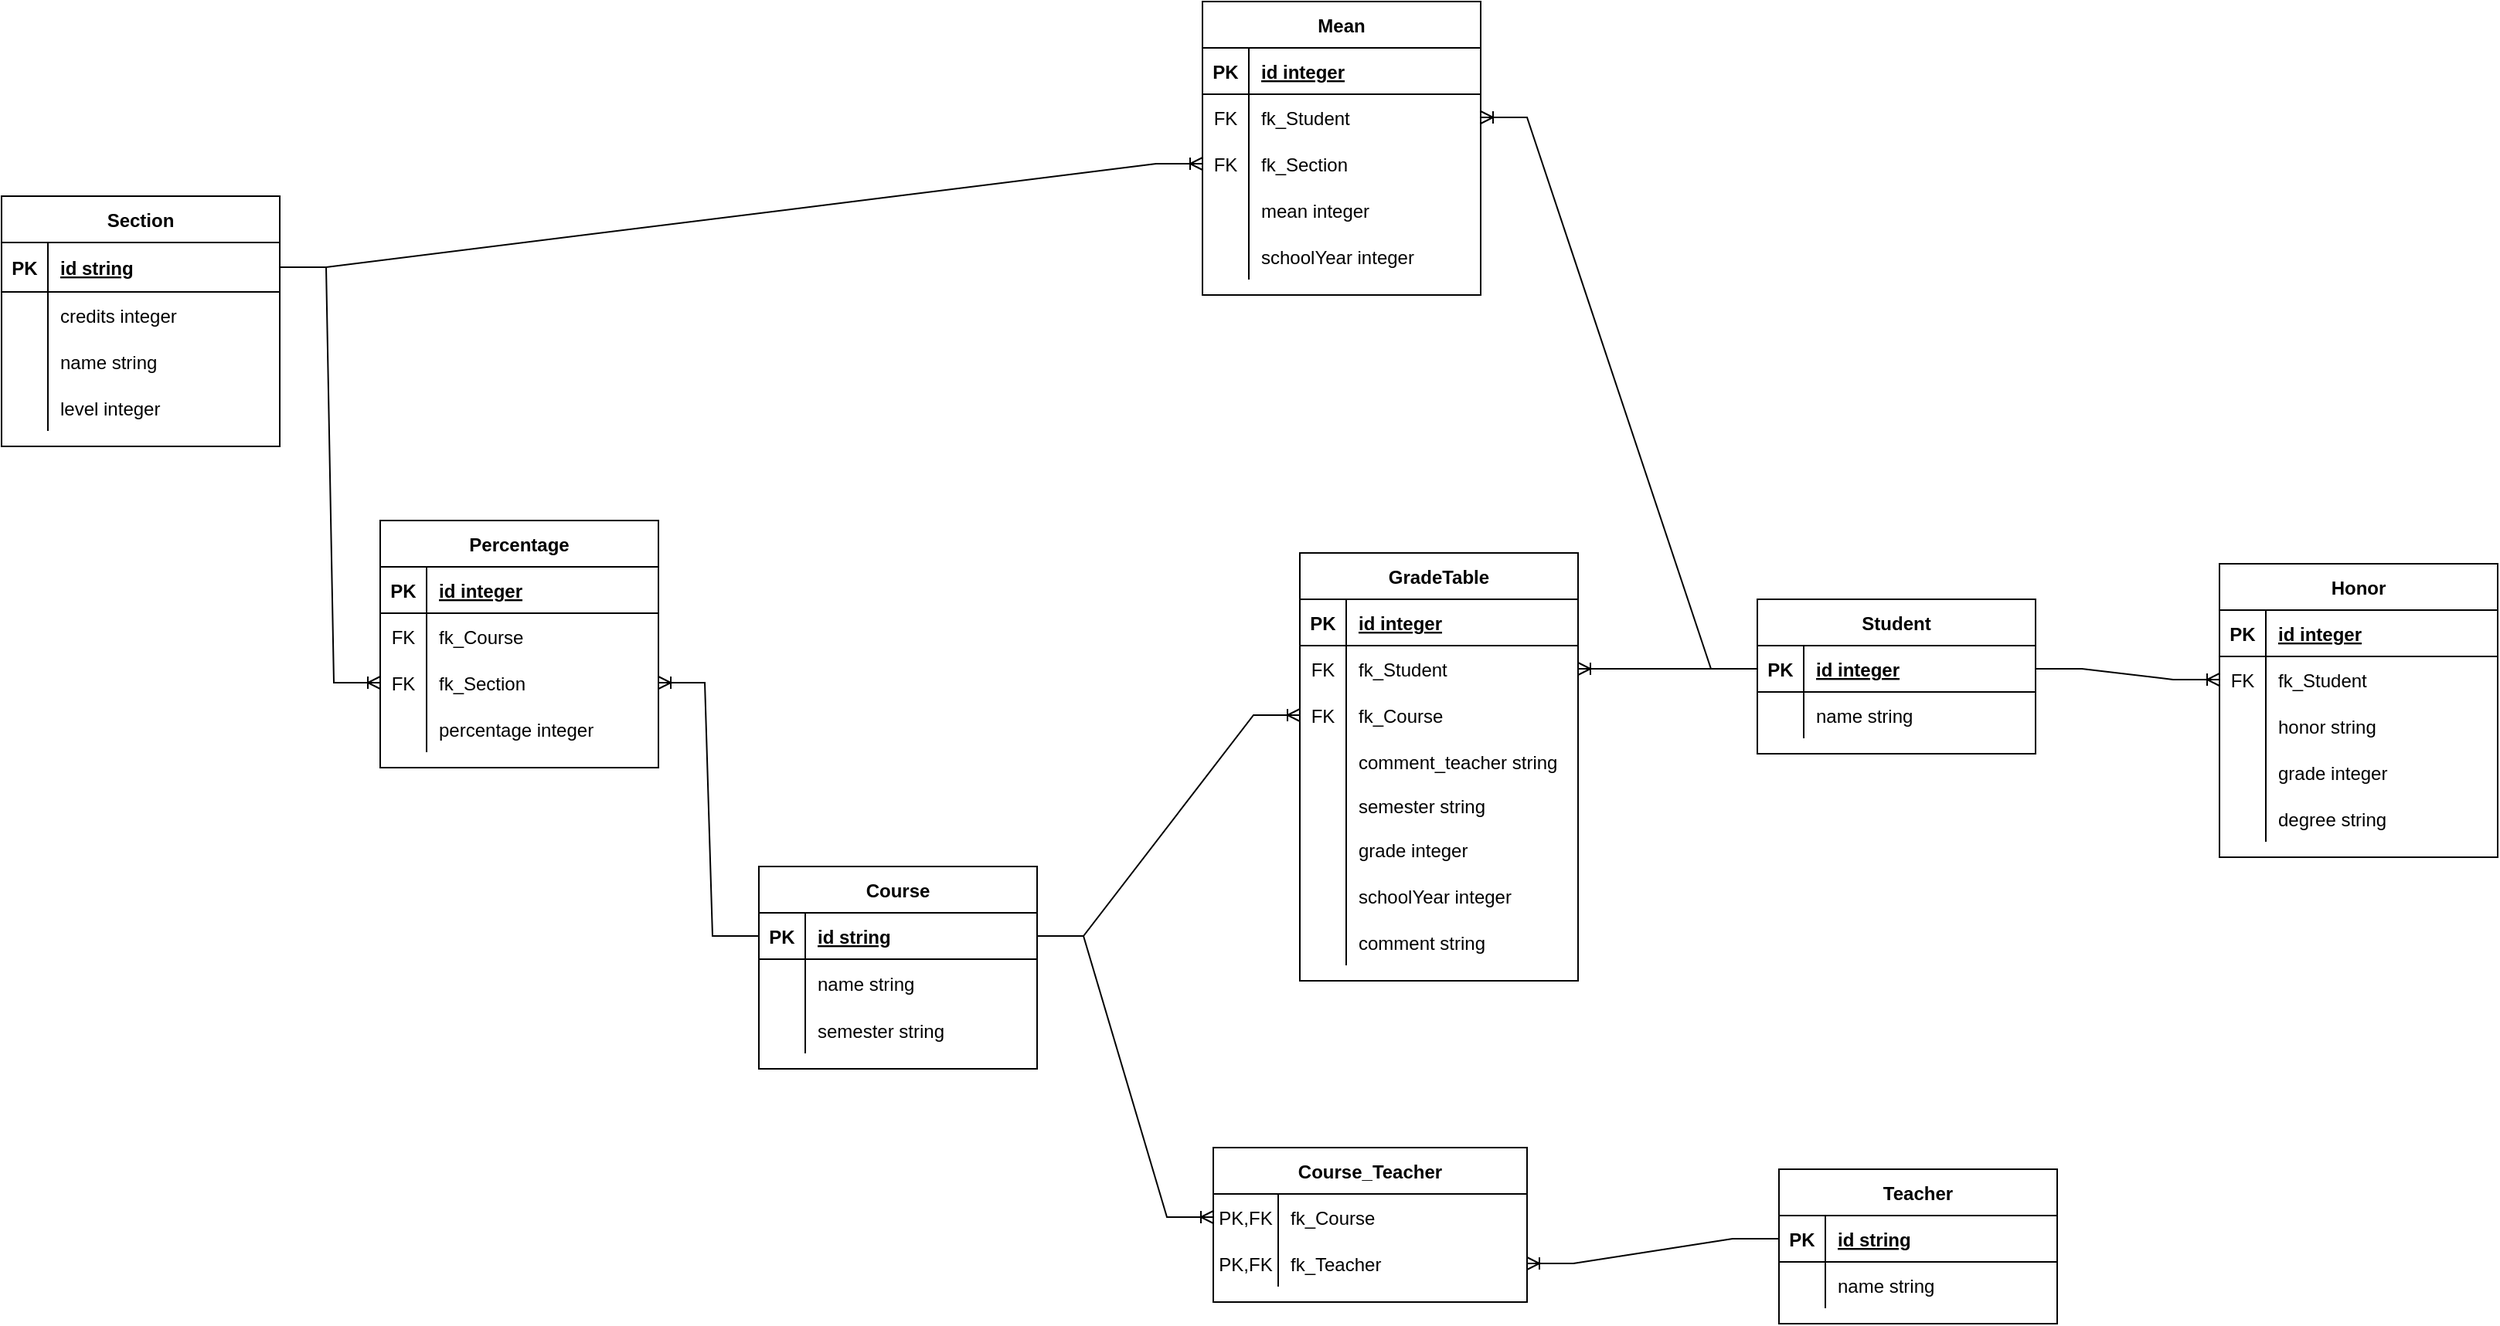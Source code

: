 <mxfile version="20.5.3" type="device"><diagram id="0-fFGJWsl7KzoBTFsc9r" name="Page-1"><mxGraphModel dx="1901" dy="1028" grid="1" gridSize="7" guides="1" tooltips="1" connect="1" arrows="1" fold="1" page="0" pageScale="1" pageWidth="583" pageHeight="827" background="none" math="0" shadow="0"><root><mxCell id="0"/><mxCell id="1" parent="0"/><mxCell id="WPIq2PkUOenxiczm5_Tx-1" value="Section" style="shape=table;startSize=30;container=1;collapsible=1;childLayout=tableLayout;fixedRows=1;rowLines=0;fontStyle=1;align=center;resizeLast=1;" parent="1" vertex="1"><mxGeometry x="42" y="476" width="180" height="162" as="geometry"><mxRectangle x="280" y="160" width="70" height="30" as="alternateBounds"/></mxGeometry></mxCell><mxCell id="WPIq2PkUOenxiczm5_Tx-2" value="" style="shape=tableRow;horizontal=0;startSize=0;swimlaneHead=0;swimlaneBody=0;fillColor=none;collapsible=0;dropTarget=0;points=[[0,0.5],[1,0.5]];portConstraint=eastwest;top=0;left=0;right=0;bottom=1;" parent="WPIq2PkUOenxiczm5_Tx-1" vertex="1"><mxGeometry y="30" width="180" height="32" as="geometry"/></mxCell><mxCell id="WPIq2PkUOenxiczm5_Tx-3" value="PK" style="shape=partialRectangle;connectable=0;fillColor=none;top=0;left=0;bottom=0;right=0;fontStyle=1;overflow=hidden;" parent="WPIq2PkUOenxiczm5_Tx-2" vertex="1"><mxGeometry width="30" height="32" as="geometry"><mxRectangle width="30" height="32" as="alternateBounds"/></mxGeometry></mxCell><mxCell id="WPIq2PkUOenxiczm5_Tx-4" value="id string" style="shape=partialRectangle;connectable=0;fillColor=none;top=0;left=0;bottom=0;right=0;align=left;spacingLeft=6;fontStyle=5;overflow=hidden;" parent="WPIq2PkUOenxiczm5_Tx-2" vertex="1"><mxGeometry x="30" width="150" height="32" as="geometry"><mxRectangle width="150" height="32" as="alternateBounds"/></mxGeometry></mxCell><mxCell id="2" value="" style="shape=partialRectangle;collapsible=0;dropTarget=0;pointerEvents=0;fillColor=none;top=0;left=0;bottom=0;right=0;points=[[0,0.5],[1,0.5]];portConstraint=eastwest;" parent="WPIq2PkUOenxiczm5_Tx-1" vertex="1"><mxGeometry y="62" width="180" height="30" as="geometry"/></mxCell><mxCell id="3" value="" style="shape=partialRectangle;connectable=0;fillColor=none;top=0;left=0;bottom=0;right=0;editable=1;overflow=hidden;" parent="2" vertex="1"><mxGeometry width="30" height="30" as="geometry"><mxRectangle width="30" height="30" as="alternateBounds"/></mxGeometry></mxCell><mxCell id="4" value="credits integer" style="shape=partialRectangle;connectable=0;fillColor=none;top=0;left=0;bottom=0;right=0;align=left;spacingLeft=6;overflow=hidden;" parent="2" vertex="1"><mxGeometry x="30" width="150" height="30" as="geometry"><mxRectangle width="150" height="30" as="alternateBounds"/></mxGeometry></mxCell><mxCell id="WPIq2PkUOenxiczm5_Tx-5" value="" style="shape=tableRow;horizontal=0;startSize=0;swimlaneHead=0;swimlaneBody=0;fillColor=none;collapsible=0;dropTarget=0;points=[[0,0.5],[1,0.5]];portConstraint=eastwest;top=0;left=0;right=0;bottom=0;" parent="WPIq2PkUOenxiczm5_Tx-1" vertex="1"><mxGeometry y="92" width="180" height="30" as="geometry"/></mxCell><mxCell id="WPIq2PkUOenxiczm5_Tx-6" value="" style="shape=partialRectangle;connectable=0;fillColor=none;top=0;left=0;bottom=0;right=0;editable=1;overflow=hidden;" parent="WPIq2PkUOenxiczm5_Tx-5" vertex="1"><mxGeometry width="30" height="30" as="geometry"><mxRectangle width="30" height="30" as="alternateBounds"/></mxGeometry></mxCell><mxCell id="WPIq2PkUOenxiczm5_Tx-7" value="name string" style="shape=partialRectangle;connectable=0;fillColor=none;top=0;left=0;bottom=0;right=0;align=left;spacingLeft=6;overflow=hidden;" parent="WPIq2PkUOenxiczm5_Tx-5" vertex="1"><mxGeometry x="30" width="150" height="30" as="geometry"><mxRectangle width="150" height="30" as="alternateBounds"/></mxGeometry></mxCell><mxCell id="J3OAQcd7FZKqacGp-UrI-17" value="" style="shape=tableRow;horizontal=0;startSize=0;swimlaneHead=0;swimlaneBody=0;fillColor=none;collapsible=0;dropTarget=0;points=[[0,0.5],[1,0.5]];portConstraint=eastwest;top=0;left=0;right=0;bottom=0;" vertex="1" parent="WPIq2PkUOenxiczm5_Tx-1"><mxGeometry y="122" width="180" height="30" as="geometry"/></mxCell><mxCell id="J3OAQcd7FZKqacGp-UrI-18" value="" style="shape=partialRectangle;connectable=0;fillColor=none;top=0;left=0;bottom=0;right=0;editable=1;overflow=hidden;" vertex="1" parent="J3OAQcd7FZKqacGp-UrI-17"><mxGeometry width="30" height="30" as="geometry"><mxRectangle width="30" height="30" as="alternateBounds"/></mxGeometry></mxCell><mxCell id="J3OAQcd7FZKqacGp-UrI-19" value="level integer" style="shape=partialRectangle;connectable=0;fillColor=none;top=0;left=0;bottom=0;right=0;align=left;spacingLeft=6;overflow=hidden;" vertex="1" parent="J3OAQcd7FZKqacGp-UrI-17"><mxGeometry x="30" width="150" height="30" as="geometry"><mxRectangle width="150" height="30" as="alternateBounds"/></mxGeometry></mxCell><mxCell id="WPIq2PkUOenxiczm5_Tx-15" value="Course" style="shape=table;startSize=30;container=1;collapsible=1;childLayout=tableLayout;fixedRows=1;rowLines=0;fontStyle=1;align=center;resizeLast=1;" parent="1" vertex="1"><mxGeometry x="532" y="910" width="180" height="131" as="geometry"><mxRectangle x="357" y="700" width="77" height="35" as="alternateBounds"/></mxGeometry></mxCell><mxCell id="WPIq2PkUOenxiczm5_Tx-16" value="" style="shape=tableRow;horizontal=0;startSize=0;swimlaneHead=0;swimlaneBody=0;fillColor=none;collapsible=0;dropTarget=0;points=[[0,0.5],[1,0.5]];portConstraint=eastwest;top=0;left=0;right=0;bottom=1;" parent="WPIq2PkUOenxiczm5_Tx-15" vertex="1"><mxGeometry y="30" width="180" height="30" as="geometry"/></mxCell><mxCell id="WPIq2PkUOenxiczm5_Tx-17" value="PK" style="shape=partialRectangle;connectable=0;fillColor=none;top=0;left=0;bottom=0;right=0;fontStyle=1;overflow=hidden;" parent="WPIq2PkUOenxiczm5_Tx-16" vertex="1"><mxGeometry width="30" height="30" as="geometry"><mxRectangle width="30" height="30" as="alternateBounds"/></mxGeometry></mxCell><mxCell id="WPIq2PkUOenxiczm5_Tx-18" value="id string" style="shape=partialRectangle;connectable=0;fillColor=none;top=0;left=0;bottom=0;right=0;align=left;spacingLeft=6;fontStyle=5;overflow=hidden;" parent="WPIq2PkUOenxiczm5_Tx-16" vertex="1"><mxGeometry x="30" width="150" height="30" as="geometry"><mxRectangle width="150" height="30" as="alternateBounds"/></mxGeometry></mxCell><mxCell id="WPIq2PkUOenxiczm5_Tx-25" value="" style="shape=tableRow;horizontal=0;startSize=0;swimlaneHead=0;swimlaneBody=0;fillColor=none;collapsible=0;dropTarget=0;points=[[0,0.5],[1,0.5]];portConstraint=eastwest;top=0;left=0;right=0;bottom=0;" parent="WPIq2PkUOenxiczm5_Tx-15" vertex="1"><mxGeometry y="60" width="180" height="31" as="geometry"/></mxCell><mxCell id="WPIq2PkUOenxiczm5_Tx-26" value="" style="shape=partialRectangle;connectable=0;fillColor=none;top=0;left=0;bottom=0;right=0;editable=1;overflow=hidden;" parent="WPIq2PkUOenxiczm5_Tx-25" vertex="1"><mxGeometry width="30" height="31" as="geometry"><mxRectangle width="30" height="31" as="alternateBounds"/></mxGeometry></mxCell><mxCell id="WPIq2PkUOenxiczm5_Tx-27" value="name string" style="shape=partialRectangle;connectable=0;fillColor=none;top=0;left=0;bottom=0;right=0;align=left;spacingLeft=6;overflow=hidden;" parent="WPIq2PkUOenxiczm5_Tx-25" vertex="1"><mxGeometry x="30" width="150" height="31" as="geometry"><mxRectangle width="150" height="31" as="alternateBounds"/></mxGeometry></mxCell><mxCell id="J3OAQcd7FZKqacGp-UrI-8" value="" style="shape=tableRow;horizontal=0;startSize=0;swimlaneHead=0;swimlaneBody=0;fillColor=none;collapsible=0;dropTarget=0;points=[[0,0.5],[1,0.5]];portConstraint=eastwest;top=0;left=0;right=0;bottom=0;" vertex="1" parent="WPIq2PkUOenxiczm5_Tx-15"><mxGeometry y="91" width="180" height="30" as="geometry"/></mxCell><mxCell id="J3OAQcd7FZKqacGp-UrI-9" value="" style="shape=partialRectangle;connectable=0;fillColor=none;top=0;left=0;bottom=0;right=0;editable=1;overflow=hidden;" vertex="1" parent="J3OAQcd7FZKqacGp-UrI-8"><mxGeometry width="30" height="30" as="geometry"><mxRectangle width="30" height="30" as="alternateBounds"/></mxGeometry></mxCell><mxCell id="J3OAQcd7FZKqacGp-UrI-10" value="semester string" style="shape=partialRectangle;connectable=0;fillColor=none;top=0;left=0;bottom=0;right=0;align=left;spacingLeft=6;overflow=hidden;" vertex="1" parent="J3OAQcd7FZKqacGp-UrI-8"><mxGeometry x="30" width="150" height="30" as="geometry"><mxRectangle width="150" height="30" as="alternateBounds"/></mxGeometry></mxCell><mxCell id="sXoetIr5SWXh-EgCLirB-54" value="GradeTable" style="shape=table;startSize=30;container=1;collapsible=1;childLayout=tableLayout;fixedRows=1;rowLines=0;fontStyle=1;align=center;resizeLast=1;" parent="1" vertex="1"><mxGeometry x="882" y="707" width="180" height="277" as="geometry"/></mxCell><mxCell id="sXoetIr5SWXh-EgCLirB-55" value="" style="shape=tableRow;horizontal=0;startSize=0;swimlaneHead=0;swimlaneBody=0;fillColor=none;collapsible=0;dropTarget=0;points=[[0,0.5],[1,0.5]];portConstraint=eastwest;top=0;left=0;right=0;bottom=1;" parent="sXoetIr5SWXh-EgCLirB-54" vertex="1"><mxGeometry y="30" width="180" height="30" as="geometry"/></mxCell><mxCell id="sXoetIr5SWXh-EgCLirB-56" value="PK" style="shape=partialRectangle;connectable=0;fillColor=none;top=0;left=0;bottom=0;right=0;fontStyle=1;overflow=hidden;" parent="sXoetIr5SWXh-EgCLirB-55" vertex="1"><mxGeometry width="30" height="30" as="geometry"><mxRectangle width="30" height="30" as="alternateBounds"/></mxGeometry></mxCell><mxCell id="sXoetIr5SWXh-EgCLirB-57" value="id integer" style="shape=partialRectangle;connectable=0;fillColor=none;top=0;left=0;bottom=0;right=0;align=left;spacingLeft=6;fontStyle=5;overflow=hidden;" parent="sXoetIr5SWXh-EgCLirB-55" vertex="1"><mxGeometry x="30" width="150" height="30" as="geometry"><mxRectangle width="150" height="30" as="alternateBounds"/></mxGeometry></mxCell><mxCell id="sXoetIr5SWXh-EgCLirB-58" value="" style="shape=tableRow;horizontal=0;startSize=0;swimlaneHead=0;swimlaneBody=0;fillColor=none;collapsible=0;dropTarget=0;points=[[0,0.5],[1,0.5]];portConstraint=eastwest;top=0;left=0;right=0;bottom=0;" parent="sXoetIr5SWXh-EgCLirB-54" vertex="1"><mxGeometry y="60" width="180" height="30" as="geometry"/></mxCell><mxCell id="sXoetIr5SWXh-EgCLirB-59" value="FK" style="shape=partialRectangle;connectable=0;fillColor=none;top=0;left=0;bottom=0;right=0;fontStyle=0;overflow=hidden;" parent="sXoetIr5SWXh-EgCLirB-58" vertex="1"><mxGeometry width="30" height="30" as="geometry"><mxRectangle width="30" height="30" as="alternateBounds"/></mxGeometry></mxCell><mxCell id="sXoetIr5SWXh-EgCLirB-60" value="fk_Student" style="shape=partialRectangle;connectable=0;fillColor=none;top=0;left=0;bottom=0;right=0;align=left;spacingLeft=6;fontStyle=0;overflow=hidden;" parent="sXoetIr5SWXh-EgCLirB-58" vertex="1"><mxGeometry x="30" width="150" height="30" as="geometry"><mxRectangle width="150" height="30" as="alternateBounds"/></mxGeometry></mxCell><mxCell id="sXoetIr5SWXh-EgCLirB-61" value="" style="shape=tableRow;horizontal=0;startSize=0;swimlaneHead=0;swimlaneBody=0;fillColor=none;collapsible=0;dropTarget=0;points=[[0,0.5],[1,0.5]];portConstraint=eastwest;top=0;left=0;right=0;bottom=0;" parent="sXoetIr5SWXh-EgCLirB-54" vertex="1"><mxGeometry y="90" width="180" height="30" as="geometry"/></mxCell><mxCell id="sXoetIr5SWXh-EgCLirB-62" value="FK" style="shape=partialRectangle;connectable=0;fillColor=none;top=0;left=0;bottom=0;right=0;fontStyle=0;overflow=hidden;" parent="sXoetIr5SWXh-EgCLirB-61" vertex="1"><mxGeometry width="30" height="30" as="geometry"><mxRectangle width="30" height="30" as="alternateBounds"/></mxGeometry></mxCell><mxCell id="sXoetIr5SWXh-EgCLirB-63" value="fk_Course" style="shape=partialRectangle;connectable=0;fillColor=none;top=0;left=0;bottom=0;right=0;align=left;spacingLeft=6;fontStyle=0;overflow=hidden;" parent="sXoetIr5SWXh-EgCLirB-61" vertex="1"><mxGeometry x="30" width="150" height="30" as="geometry"><mxRectangle width="150" height="30" as="alternateBounds"/></mxGeometry></mxCell><mxCell id="sXoetIr5SWXh-EgCLirB-80" value="" style="shape=tableRow;horizontal=0;startSize=0;swimlaneHead=0;swimlaneBody=0;fillColor=none;collapsible=0;dropTarget=0;points=[[0,0.5],[1,0.5]];portConstraint=eastwest;top=0;left=0;right=0;bottom=0;" parent="sXoetIr5SWXh-EgCLirB-54" vertex="1"><mxGeometry y="120" width="180" height="30" as="geometry"/></mxCell><mxCell id="sXoetIr5SWXh-EgCLirB-81" value="" style="shape=partialRectangle;connectable=0;fillColor=none;top=0;left=0;bottom=0;right=0;fontStyle=0;overflow=hidden;" parent="sXoetIr5SWXh-EgCLirB-80" vertex="1"><mxGeometry width="30" height="30" as="geometry"><mxRectangle width="30" height="30" as="alternateBounds"/></mxGeometry></mxCell><mxCell id="sXoetIr5SWXh-EgCLirB-82" value="comment_teacher string" style="shape=partialRectangle;connectable=0;fillColor=none;top=0;left=0;bottom=0;right=0;align=left;spacingLeft=6;fontStyle=0;overflow=hidden;" parent="sXoetIr5SWXh-EgCLirB-80" vertex="1"><mxGeometry x="30" width="150" height="30" as="geometry"><mxRectangle width="150" height="30" as="alternateBounds"/></mxGeometry></mxCell><mxCell id="sXoetIr5SWXh-EgCLirB-64" value="" style="shape=tableRow;horizontal=0;startSize=0;swimlaneHead=0;swimlaneBody=0;fillColor=none;collapsible=0;dropTarget=0;points=[[0,0.5],[1,0.5]];portConstraint=eastwest;top=0;left=0;right=0;bottom=0;" parent="sXoetIr5SWXh-EgCLirB-54" vertex="1"><mxGeometry y="150" width="180" height="27" as="geometry"/></mxCell><mxCell id="sXoetIr5SWXh-EgCLirB-65" value="" style="shape=partialRectangle;connectable=0;fillColor=none;top=0;left=0;bottom=0;right=0;editable=1;overflow=hidden;" parent="sXoetIr5SWXh-EgCLirB-64" vertex="1"><mxGeometry width="30" height="27" as="geometry"><mxRectangle width="30" height="27" as="alternateBounds"/></mxGeometry></mxCell><mxCell id="sXoetIr5SWXh-EgCLirB-66" value="semester string" style="shape=partialRectangle;connectable=0;fillColor=none;top=0;left=0;bottom=0;right=0;align=left;spacingLeft=6;overflow=hidden;" parent="sXoetIr5SWXh-EgCLirB-64" vertex="1"><mxGeometry x="30" width="150" height="27" as="geometry"><mxRectangle width="150" height="27" as="alternateBounds"/></mxGeometry></mxCell><mxCell id="sXoetIr5SWXh-EgCLirB-67" value="" style="shape=tableRow;horizontal=0;startSize=0;swimlaneHead=0;swimlaneBody=0;fillColor=none;collapsible=0;dropTarget=0;points=[[0,0.5],[1,0.5]];portConstraint=eastwest;top=0;left=0;right=0;bottom=0;" parent="sXoetIr5SWXh-EgCLirB-54" vertex="1"><mxGeometry y="177" width="180" height="30" as="geometry"/></mxCell><mxCell id="sXoetIr5SWXh-EgCLirB-68" value="" style="shape=partialRectangle;connectable=0;fillColor=none;top=0;left=0;bottom=0;right=0;editable=1;overflow=hidden;" parent="sXoetIr5SWXh-EgCLirB-67" vertex="1"><mxGeometry width="30" height="30" as="geometry"><mxRectangle width="30" height="30" as="alternateBounds"/></mxGeometry></mxCell><mxCell id="sXoetIr5SWXh-EgCLirB-69" value="grade integer" style="shape=partialRectangle;connectable=0;fillColor=none;top=0;left=0;bottom=0;right=0;align=left;spacingLeft=6;overflow=hidden;" parent="sXoetIr5SWXh-EgCLirB-67" vertex="1"><mxGeometry x="30" width="150" height="30" as="geometry"><mxRectangle width="150" height="30" as="alternateBounds"/></mxGeometry></mxCell><mxCell id="sXoetIr5SWXh-EgCLirB-70" value="" style="shape=tableRow;horizontal=0;startSize=0;swimlaneHead=0;swimlaneBody=0;fillColor=none;collapsible=0;dropTarget=0;points=[[0,0.5],[1,0.5]];portConstraint=eastwest;top=0;left=0;right=0;bottom=0;" parent="sXoetIr5SWXh-EgCLirB-54" vertex="1"><mxGeometry y="207" width="180" height="30" as="geometry"/></mxCell><mxCell id="sXoetIr5SWXh-EgCLirB-71" value="" style="shape=partialRectangle;connectable=0;fillColor=none;top=0;left=0;bottom=0;right=0;editable=1;overflow=hidden;" parent="sXoetIr5SWXh-EgCLirB-70" vertex="1"><mxGeometry width="30" height="30" as="geometry"><mxRectangle width="30" height="30" as="alternateBounds"/></mxGeometry></mxCell><mxCell id="sXoetIr5SWXh-EgCLirB-72" value="schoolYear integer" style="shape=partialRectangle;connectable=0;fillColor=none;top=0;left=0;bottom=0;right=0;align=left;spacingLeft=6;overflow=hidden;" parent="sXoetIr5SWXh-EgCLirB-70" vertex="1"><mxGeometry x="30" width="150" height="30" as="geometry"><mxRectangle width="150" height="30" as="alternateBounds"/></mxGeometry></mxCell><mxCell id="sXoetIr5SWXh-EgCLirB-73" value="" style="shape=tableRow;horizontal=0;startSize=0;swimlaneHead=0;swimlaneBody=0;fillColor=none;collapsible=0;dropTarget=0;points=[[0,0.5],[1,0.5]];portConstraint=eastwest;top=0;left=0;right=0;bottom=0;" parent="sXoetIr5SWXh-EgCLirB-54" vertex="1"><mxGeometry y="237" width="180" height="30" as="geometry"/></mxCell><mxCell id="sXoetIr5SWXh-EgCLirB-74" value="" style="shape=partialRectangle;connectable=0;fillColor=none;top=0;left=0;bottom=0;right=0;editable=1;overflow=hidden;" parent="sXoetIr5SWXh-EgCLirB-73" vertex="1"><mxGeometry width="30" height="30" as="geometry"><mxRectangle width="30" height="30" as="alternateBounds"/></mxGeometry></mxCell><mxCell id="sXoetIr5SWXh-EgCLirB-75" value="comment string" style="shape=partialRectangle;connectable=0;fillColor=none;top=0;left=0;bottom=0;right=0;align=left;spacingLeft=6;overflow=hidden;" parent="sXoetIr5SWXh-EgCLirB-73" vertex="1"><mxGeometry x="30" width="150" height="30" as="geometry"><mxRectangle width="150" height="30" as="alternateBounds"/></mxGeometry></mxCell><mxCell id="sXoetIr5SWXh-EgCLirB-86" value="Course_Teacher" style="shape=table;startSize=30;container=1;collapsible=1;childLayout=tableLayout;fixedRows=1;rowLines=0;fontStyle=1;align=center;resizeLast=1;" parent="1" vertex="1"><mxGeometry x="826" y="1092" width="203" height="100" as="geometry"><mxRectangle x="849" y="973" width="161" height="35" as="alternateBounds"/></mxGeometry></mxCell><mxCell id="sXoetIr5SWXh-EgCLirB-90" value="" style="shape=tableRow;horizontal=0;startSize=0;swimlaneHead=0;swimlaneBody=0;fillColor=none;collapsible=0;dropTarget=0;points=[[0,0.5],[1,0.5]];portConstraint=eastwest;top=0;left=0;right=0;bottom=0;" parent="sXoetIr5SWXh-EgCLirB-86" vertex="1"><mxGeometry y="30" width="203" height="30" as="geometry"/></mxCell><mxCell id="sXoetIr5SWXh-EgCLirB-91" value="PK,FK" style="shape=partialRectangle;connectable=0;fillColor=none;top=0;left=0;bottom=0;right=0;fontStyle=0;overflow=hidden;" parent="sXoetIr5SWXh-EgCLirB-90" vertex="1"><mxGeometry width="42" height="30" as="geometry"><mxRectangle width="42" height="30" as="alternateBounds"/></mxGeometry></mxCell><mxCell id="sXoetIr5SWXh-EgCLirB-92" value="fk_Course" style="shape=partialRectangle;connectable=0;fillColor=none;top=0;left=0;bottom=0;right=0;align=left;spacingLeft=6;fontStyle=0;overflow=hidden;" parent="sXoetIr5SWXh-EgCLirB-90" vertex="1"><mxGeometry x="42" width="161" height="30" as="geometry"><mxRectangle width="161" height="30" as="alternateBounds"/></mxGeometry></mxCell><mxCell id="sXoetIr5SWXh-EgCLirB-96" value="" style="shape=tableRow;horizontal=0;startSize=0;swimlaneHead=0;swimlaneBody=0;fillColor=none;collapsible=0;dropTarget=0;points=[[0,0.5],[1,0.5]];portConstraint=eastwest;top=0;left=0;right=0;bottom=0;" parent="sXoetIr5SWXh-EgCLirB-86" vertex="1"><mxGeometry y="60" width="203" height="30" as="geometry"/></mxCell><mxCell id="sXoetIr5SWXh-EgCLirB-97" value="PK,FK" style="shape=partialRectangle;connectable=0;fillColor=none;top=0;left=0;bottom=0;right=0;fontStyle=0;overflow=hidden;" parent="sXoetIr5SWXh-EgCLirB-96" vertex="1"><mxGeometry width="42" height="30" as="geometry"><mxRectangle width="42" height="30" as="alternateBounds"/></mxGeometry></mxCell><mxCell id="sXoetIr5SWXh-EgCLirB-98" value="fk_Teacher" style="shape=partialRectangle;connectable=0;fillColor=none;top=0;left=0;bottom=0;right=0;align=left;spacingLeft=6;fontStyle=0;overflow=hidden;" parent="sXoetIr5SWXh-EgCLirB-96" vertex="1"><mxGeometry x="42" width="161" height="30" as="geometry"><mxRectangle width="161" height="30" as="alternateBounds"/></mxGeometry></mxCell><mxCell id="sXoetIr5SWXh-EgCLirB-111" value="Student" style="shape=table;startSize=30;container=1;collapsible=1;childLayout=tableLayout;fixedRows=1;rowLines=0;fontStyle=1;align=center;resizeLast=1;" parent="1" vertex="1"><mxGeometry x="1178" y="737" width="180" height="100" as="geometry"/></mxCell><mxCell id="sXoetIr5SWXh-EgCLirB-112" value="" style="shape=tableRow;horizontal=0;startSize=0;swimlaneHead=0;swimlaneBody=0;fillColor=none;collapsible=0;dropTarget=0;points=[[0,0.5],[1,0.5]];portConstraint=eastwest;top=0;left=0;right=0;bottom=1;" parent="sXoetIr5SWXh-EgCLirB-111" vertex="1"><mxGeometry y="30" width="180" height="30" as="geometry"/></mxCell><mxCell id="sXoetIr5SWXh-EgCLirB-113" value="PK" style="shape=partialRectangle;connectable=0;fillColor=none;top=0;left=0;bottom=0;right=0;fontStyle=1;overflow=hidden;" parent="sXoetIr5SWXh-EgCLirB-112" vertex="1"><mxGeometry width="30" height="30" as="geometry"><mxRectangle width="30" height="30" as="alternateBounds"/></mxGeometry></mxCell><mxCell id="sXoetIr5SWXh-EgCLirB-114" value="id integer" style="shape=partialRectangle;connectable=0;fillColor=none;top=0;left=0;bottom=0;right=0;align=left;spacingLeft=6;fontStyle=5;overflow=hidden;" parent="sXoetIr5SWXh-EgCLirB-112" vertex="1"><mxGeometry x="30" width="150" height="30" as="geometry"><mxRectangle width="150" height="30" as="alternateBounds"/></mxGeometry></mxCell><mxCell id="sXoetIr5SWXh-EgCLirB-118" value="" style="shape=tableRow;horizontal=0;startSize=0;swimlaneHead=0;swimlaneBody=0;fillColor=none;collapsible=0;dropTarget=0;points=[[0,0.5],[1,0.5]];portConstraint=eastwest;top=0;left=0;right=0;bottom=0;" parent="sXoetIr5SWXh-EgCLirB-111" vertex="1"><mxGeometry y="60" width="180" height="30" as="geometry"/></mxCell><mxCell id="sXoetIr5SWXh-EgCLirB-119" value="" style="shape=partialRectangle;connectable=0;fillColor=none;top=0;left=0;bottom=0;right=0;editable=1;overflow=hidden;" parent="sXoetIr5SWXh-EgCLirB-118" vertex="1"><mxGeometry width="30" height="30" as="geometry"><mxRectangle width="30" height="30" as="alternateBounds"/></mxGeometry></mxCell><mxCell id="sXoetIr5SWXh-EgCLirB-120" value="name string" style="shape=partialRectangle;connectable=0;fillColor=none;top=0;left=0;bottom=0;right=0;align=left;spacingLeft=6;overflow=hidden;" parent="sXoetIr5SWXh-EgCLirB-118" vertex="1"><mxGeometry x="30" width="150" height="30" as="geometry"><mxRectangle width="150" height="30" as="alternateBounds"/></mxGeometry></mxCell><mxCell id="sXoetIr5SWXh-EgCLirB-121" value="Teacher" style="shape=table;startSize=30;container=1;collapsible=1;childLayout=tableLayout;fixedRows=1;rowLines=0;fontStyle=1;align=center;resizeLast=1;" parent="1" vertex="1"><mxGeometry x="1192" y="1106" width="180" height="100" as="geometry"/></mxCell><mxCell id="sXoetIr5SWXh-EgCLirB-122" value="" style="shape=tableRow;horizontal=0;startSize=0;swimlaneHead=0;swimlaneBody=0;fillColor=none;collapsible=0;dropTarget=0;points=[[0,0.5],[1,0.5]];portConstraint=eastwest;top=0;left=0;right=0;bottom=1;" parent="sXoetIr5SWXh-EgCLirB-121" vertex="1"><mxGeometry y="30" width="180" height="30" as="geometry"/></mxCell><mxCell id="sXoetIr5SWXh-EgCLirB-123" value="PK" style="shape=partialRectangle;connectable=0;fillColor=none;top=0;left=0;bottom=0;right=0;fontStyle=1;overflow=hidden;" parent="sXoetIr5SWXh-EgCLirB-122" vertex="1"><mxGeometry width="30" height="30" as="geometry"><mxRectangle width="30" height="30" as="alternateBounds"/></mxGeometry></mxCell><mxCell id="sXoetIr5SWXh-EgCLirB-124" value="id string" style="shape=partialRectangle;connectable=0;fillColor=none;top=0;left=0;bottom=0;right=0;align=left;spacingLeft=6;fontStyle=5;overflow=hidden;" parent="sXoetIr5SWXh-EgCLirB-122" vertex="1"><mxGeometry x="30" width="150" height="30" as="geometry"><mxRectangle width="150" height="30" as="alternateBounds"/></mxGeometry></mxCell><mxCell id="sXoetIr5SWXh-EgCLirB-125" value="" style="shape=tableRow;horizontal=0;startSize=0;swimlaneHead=0;swimlaneBody=0;fillColor=none;collapsible=0;dropTarget=0;points=[[0,0.5],[1,0.5]];portConstraint=eastwest;top=0;left=0;right=0;bottom=0;" parent="sXoetIr5SWXh-EgCLirB-121" vertex="1"><mxGeometry y="60" width="180" height="30" as="geometry"/></mxCell><mxCell id="sXoetIr5SWXh-EgCLirB-126" value="" style="shape=partialRectangle;connectable=0;fillColor=none;top=0;left=0;bottom=0;right=0;editable=1;overflow=hidden;" parent="sXoetIr5SWXh-EgCLirB-125" vertex="1"><mxGeometry width="30" height="30" as="geometry"><mxRectangle width="30" height="30" as="alternateBounds"/></mxGeometry></mxCell><mxCell id="sXoetIr5SWXh-EgCLirB-127" value="name string" style="shape=partialRectangle;connectable=0;fillColor=none;top=0;left=0;bottom=0;right=0;align=left;spacingLeft=6;overflow=hidden;" parent="sXoetIr5SWXh-EgCLirB-125" vertex="1"><mxGeometry x="30" width="150" height="30" as="geometry"><mxRectangle width="150" height="30" as="alternateBounds"/></mxGeometry></mxCell><mxCell id="sXoetIr5SWXh-EgCLirB-128" value="" style="edgeStyle=entityRelationEdgeStyle;fontSize=12;html=1;endArrow=ERoneToMany;rounded=0;" parent="1" source="sXoetIr5SWXh-EgCLirB-112" target="sXoetIr5SWXh-EgCLirB-58" edge="1"><mxGeometry width="100" height="100" relative="1" as="geometry"><mxPoint x="1162" y="938" as="sourcePoint"/><mxPoint x="900" y="938" as="targetPoint"/></mxGeometry></mxCell><mxCell id="sXoetIr5SWXh-EgCLirB-129" value="" style="edgeStyle=entityRelationEdgeStyle;fontSize=12;html=1;endArrow=ERoneToMany;rounded=0;" parent="1" source="WPIq2PkUOenxiczm5_Tx-16" target="sXoetIr5SWXh-EgCLirB-61" edge="1"><mxGeometry width="100" height="100" relative="1" as="geometry"><mxPoint x="695" y="1008" as="sourcePoint"/><mxPoint x="735" y="700" as="targetPoint"/></mxGeometry></mxCell><mxCell id="sXoetIr5SWXh-EgCLirB-130" value="" style="edgeStyle=entityRelationEdgeStyle;fontSize=12;html=1;endArrow=ERoneToMany;rounded=0;" parent="1" source="sXoetIr5SWXh-EgCLirB-122" target="sXoetIr5SWXh-EgCLirB-96" edge="1"><mxGeometry width="100" height="100" relative="1" as="geometry"><mxPoint x="1015" y="1070" as="sourcePoint"/><mxPoint x="1078" y="1099" as="targetPoint"/></mxGeometry></mxCell><mxCell id="sXoetIr5SWXh-EgCLirB-131" value="" style="edgeStyle=entityRelationEdgeStyle;fontSize=12;html=1;endArrow=ERoneToMany;rounded=0;" parent="1" source="WPIq2PkUOenxiczm5_Tx-16" target="sXoetIr5SWXh-EgCLirB-90" edge="1"><mxGeometry width="100" height="100" relative="1" as="geometry"><mxPoint x="637" y="1204" as="sourcePoint"/><mxPoint x="735" y="920" as="targetPoint"/></mxGeometry></mxCell><mxCell id="sXoetIr5SWXh-EgCLirB-133" value="Honor" style="shape=table;startSize=30;container=1;collapsible=1;childLayout=tableLayout;fixedRows=1;rowLines=0;fontStyle=1;align=center;resizeLast=1;" parent="1" vertex="1"><mxGeometry x="1477" y="714" width="180" height="190" as="geometry"><mxRectangle x="1605" y="588" width="98" height="35" as="alternateBounds"/></mxGeometry></mxCell><mxCell id="sXoetIr5SWXh-EgCLirB-134" value="" style="shape=tableRow;horizontal=0;startSize=0;swimlaneHead=0;swimlaneBody=0;fillColor=none;collapsible=0;dropTarget=0;points=[[0,0.5],[1,0.5]];portConstraint=eastwest;top=0;left=0;right=0;bottom=1;" parent="sXoetIr5SWXh-EgCLirB-133" vertex="1"><mxGeometry y="30" width="180" height="30" as="geometry"/></mxCell><mxCell id="sXoetIr5SWXh-EgCLirB-135" value="PK" style="shape=partialRectangle;connectable=0;fillColor=none;top=0;left=0;bottom=0;right=0;fontStyle=1;overflow=hidden;" parent="sXoetIr5SWXh-EgCLirB-134" vertex="1"><mxGeometry width="30" height="30" as="geometry"><mxRectangle width="30" height="30" as="alternateBounds"/></mxGeometry></mxCell><mxCell id="sXoetIr5SWXh-EgCLirB-136" value="id integer" style="shape=partialRectangle;connectable=0;fillColor=none;top=0;left=0;bottom=0;right=0;align=left;spacingLeft=6;fontStyle=5;overflow=hidden;" parent="sXoetIr5SWXh-EgCLirB-134" vertex="1"><mxGeometry x="30" width="150" height="30" as="geometry"><mxRectangle width="150" height="30" as="alternateBounds"/></mxGeometry></mxCell><mxCell id="sXoetIr5SWXh-EgCLirB-137" value="" style="shape=tableRow;horizontal=0;startSize=0;swimlaneHead=0;swimlaneBody=0;fillColor=none;collapsible=0;dropTarget=0;points=[[0,0.5],[1,0.5]];portConstraint=eastwest;top=0;left=0;right=0;bottom=0;" parent="sXoetIr5SWXh-EgCLirB-133" vertex="1"><mxGeometry y="60" width="180" height="30" as="geometry"/></mxCell><mxCell id="sXoetIr5SWXh-EgCLirB-138" value="FK" style="shape=partialRectangle;connectable=0;fillColor=none;top=0;left=0;bottom=0;right=0;fontStyle=0;overflow=hidden;" parent="sXoetIr5SWXh-EgCLirB-137" vertex="1"><mxGeometry width="30" height="30" as="geometry"><mxRectangle width="30" height="30" as="alternateBounds"/></mxGeometry></mxCell><mxCell id="sXoetIr5SWXh-EgCLirB-139" value="fk_Student" style="shape=partialRectangle;connectable=0;fillColor=none;top=0;left=0;bottom=0;right=0;align=left;spacingLeft=6;fontStyle=0;overflow=hidden;" parent="sXoetIr5SWXh-EgCLirB-137" vertex="1"><mxGeometry x="30" width="150" height="30" as="geometry"><mxRectangle width="150" height="30" as="alternateBounds"/></mxGeometry></mxCell><mxCell id="sXoetIr5SWXh-EgCLirB-155" value="" style="shape=tableRow;horizontal=0;startSize=0;swimlaneHead=0;swimlaneBody=0;fillColor=none;collapsible=0;dropTarget=0;points=[[0,0.5],[1,0.5]];portConstraint=eastwest;top=0;left=0;right=0;bottom=0;" parent="sXoetIr5SWXh-EgCLirB-133" vertex="1"><mxGeometry y="90" width="180" height="30" as="geometry"/></mxCell><mxCell id="sXoetIr5SWXh-EgCLirB-156" value="" style="shape=partialRectangle;connectable=0;fillColor=none;top=0;left=0;bottom=0;right=0;editable=1;overflow=hidden;" parent="sXoetIr5SWXh-EgCLirB-155" vertex="1"><mxGeometry width="30" height="30" as="geometry"><mxRectangle width="30" height="30" as="alternateBounds"/></mxGeometry></mxCell><mxCell id="sXoetIr5SWXh-EgCLirB-157" value="honor string" style="shape=partialRectangle;connectable=0;fillColor=none;top=0;left=0;bottom=0;right=0;align=left;spacingLeft=6;overflow=hidden;" parent="sXoetIr5SWXh-EgCLirB-155" vertex="1"><mxGeometry x="30" width="150" height="30" as="geometry"><mxRectangle width="150" height="30" as="alternateBounds"/></mxGeometry></mxCell><mxCell id="sXoetIr5SWXh-EgCLirB-162" value="" style="shape=tableRow;horizontal=0;startSize=0;swimlaneHead=0;swimlaneBody=0;fillColor=none;collapsible=0;dropTarget=0;points=[[0,0.5],[1,0.5]];portConstraint=eastwest;top=0;left=0;right=0;bottom=0;" parent="sXoetIr5SWXh-EgCLirB-133" vertex="1"><mxGeometry y="120" width="180" height="30" as="geometry"/></mxCell><mxCell id="sXoetIr5SWXh-EgCLirB-163" value="" style="shape=partialRectangle;connectable=0;fillColor=none;top=0;left=0;bottom=0;right=0;editable=1;overflow=hidden;" parent="sXoetIr5SWXh-EgCLirB-162" vertex="1"><mxGeometry width="30" height="30" as="geometry"><mxRectangle width="30" height="30" as="alternateBounds"/></mxGeometry></mxCell><mxCell id="sXoetIr5SWXh-EgCLirB-164" value="grade integer" style="shape=partialRectangle;connectable=0;fillColor=none;top=0;left=0;bottom=0;right=0;align=left;spacingLeft=6;overflow=hidden;" parent="sXoetIr5SWXh-EgCLirB-162" vertex="1"><mxGeometry x="30" width="150" height="30" as="geometry"><mxRectangle width="150" height="30" as="alternateBounds"/></mxGeometry></mxCell><mxCell id="J3OAQcd7FZKqacGp-UrI-11" value="" style="shape=tableRow;horizontal=0;startSize=0;swimlaneHead=0;swimlaneBody=0;fillColor=none;collapsible=0;dropTarget=0;points=[[0,0.5],[1,0.5]];portConstraint=eastwest;top=0;left=0;right=0;bottom=0;" vertex="1" parent="sXoetIr5SWXh-EgCLirB-133"><mxGeometry y="150" width="180" height="30" as="geometry"/></mxCell><mxCell id="J3OAQcd7FZKqacGp-UrI-12" value="" style="shape=partialRectangle;connectable=0;fillColor=none;top=0;left=0;bottom=0;right=0;editable=1;overflow=hidden;" vertex="1" parent="J3OAQcd7FZKqacGp-UrI-11"><mxGeometry width="30" height="30" as="geometry"><mxRectangle width="30" height="30" as="alternateBounds"/></mxGeometry></mxCell><mxCell id="J3OAQcd7FZKqacGp-UrI-13" value="degree string" style="shape=partialRectangle;connectable=0;fillColor=none;top=0;left=0;bottom=0;right=0;align=left;spacingLeft=6;overflow=hidden;" vertex="1" parent="J3OAQcd7FZKqacGp-UrI-11"><mxGeometry x="30" width="150" height="30" as="geometry"><mxRectangle width="150" height="30" as="alternateBounds"/></mxGeometry></mxCell><mxCell id="sXoetIr5SWXh-EgCLirB-165" value="" style="edgeStyle=entityRelationEdgeStyle;fontSize=12;html=1;endArrow=ERoneToMany;rounded=0;" parent="1" source="sXoetIr5SWXh-EgCLirB-112" target="sXoetIr5SWXh-EgCLirB-137" edge="1"><mxGeometry width="100" height="100" relative="1" as="geometry"><mxPoint x="1164" y="954" as="sourcePoint"/><mxPoint x="1547" y="973" as="targetPoint"/></mxGeometry></mxCell><mxCell id="sXoetIr5SWXh-EgCLirB-166" value="Mean" style="shape=table;startSize=30;container=1;collapsible=1;childLayout=tableLayout;fixedRows=1;rowLines=0;fontStyle=1;align=center;resizeLast=1;" parent="1" vertex="1"><mxGeometry x="819" y="350" width="180" height="190" as="geometry"/></mxCell><mxCell id="sXoetIr5SWXh-EgCLirB-167" value="" style="shape=tableRow;horizontal=0;startSize=0;swimlaneHead=0;swimlaneBody=0;fillColor=none;collapsible=0;dropTarget=0;points=[[0,0.5],[1,0.5]];portConstraint=eastwest;top=0;left=0;right=0;bottom=1;" parent="sXoetIr5SWXh-EgCLirB-166" vertex="1"><mxGeometry y="30" width="180" height="30" as="geometry"/></mxCell><mxCell id="sXoetIr5SWXh-EgCLirB-168" value="PK" style="shape=partialRectangle;connectable=0;fillColor=none;top=0;left=0;bottom=0;right=0;fontStyle=1;overflow=hidden;" parent="sXoetIr5SWXh-EgCLirB-167" vertex="1"><mxGeometry width="30" height="30" as="geometry"><mxRectangle width="30" height="30" as="alternateBounds"/></mxGeometry></mxCell><mxCell id="sXoetIr5SWXh-EgCLirB-169" value="id integer" style="shape=partialRectangle;connectable=0;fillColor=none;top=0;left=0;bottom=0;right=0;align=left;spacingLeft=6;fontStyle=5;overflow=hidden;" parent="sXoetIr5SWXh-EgCLirB-167" vertex="1"><mxGeometry x="30" width="150" height="30" as="geometry"><mxRectangle width="150" height="30" as="alternateBounds"/></mxGeometry></mxCell><mxCell id="sXoetIr5SWXh-EgCLirB-170" value="" style="shape=tableRow;horizontal=0;startSize=0;swimlaneHead=0;swimlaneBody=0;fillColor=none;collapsible=0;dropTarget=0;points=[[0,0.5],[1,0.5]];portConstraint=eastwest;top=0;left=0;right=0;bottom=0;" parent="sXoetIr5SWXh-EgCLirB-166" vertex="1"><mxGeometry y="60" width="180" height="30" as="geometry"/></mxCell><mxCell id="sXoetIr5SWXh-EgCLirB-171" value="FK" style="shape=partialRectangle;connectable=0;fillColor=none;top=0;left=0;bottom=0;right=0;fontStyle=0;overflow=hidden;" parent="sXoetIr5SWXh-EgCLirB-170" vertex="1"><mxGeometry width="30" height="30" as="geometry"><mxRectangle width="30" height="30" as="alternateBounds"/></mxGeometry></mxCell><mxCell id="sXoetIr5SWXh-EgCLirB-172" value="fk_Student" style="shape=partialRectangle;connectable=0;fillColor=none;top=0;left=0;bottom=0;right=0;align=left;spacingLeft=6;fontStyle=0;overflow=hidden;" parent="sXoetIr5SWXh-EgCLirB-170" vertex="1"><mxGeometry x="30" width="150" height="30" as="geometry"><mxRectangle width="150" height="30" as="alternateBounds"/></mxGeometry></mxCell><mxCell id="sXoetIr5SWXh-EgCLirB-179" value="" style="shape=tableRow;horizontal=0;startSize=0;swimlaneHead=0;swimlaneBody=0;fillColor=none;collapsible=0;dropTarget=0;points=[[0,0.5],[1,0.5]];portConstraint=eastwest;top=0;left=0;right=0;bottom=0;" parent="sXoetIr5SWXh-EgCLirB-166" vertex="1"><mxGeometry y="90" width="180" height="30" as="geometry"/></mxCell><mxCell id="sXoetIr5SWXh-EgCLirB-180" value="FK" style="shape=partialRectangle;connectable=0;fillColor=none;top=0;left=0;bottom=0;right=0;fontStyle=0;overflow=hidden;" parent="sXoetIr5SWXh-EgCLirB-179" vertex="1"><mxGeometry width="30" height="30" as="geometry"><mxRectangle width="30" height="30" as="alternateBounds"/></mxGeometry></mxCell><mxCell id="sXoetIr5SWXh-EgCLirB-181" value="fk_Section" style="shape=partialRectangle;connectable=0;fillColor=none;top=0;left=0;bottom=0;right=0;align=left;spacingLeft=6;fontStyle=0;overflow=hidden;" parent="sXoetIr5SWXh-EgCLirB-179" vertex="1"><mxGeometry x="30" width="150" height="30" as="geometry"><mxRectangle width="150" height="30" as="alternateBounds"/></mxGeometry></mxCell><mxCell id="sXoetIr5SWXh-EgCLirB-176" value="" style="shape=tableRow;horizontal=0;startSize=0;swimlaneHead=0;swimlaneBody=0;fillColor=none;collapsible=0;dropTarget=0;points=[[0,0.5],[1,0.5]];portConstraint=eastwest;top=0;left=0;right=0;bottom=0;" parent="sXoetIr5SWXh-EgCLirB-166" vertex="1"><mxGeometry y="120" width="180" height="30" as="geometry"/></mxCell><mxCell id="sXoetIr5SWXh-EgCLirB-177" value="" style="shape=partialRectangle;connectable=0;fillColor=none;top=0;left=0;bottom=0;right=0;editable=1;overflow=hidden;" parent="sXoetIr5SWXh-EgCLirB-176" vertex="1"><mxGeometry width="30" height="30" as="geometry"><mxRectangle width="30" height="30" as="alternateBounds"/></mxGeometry></mxCell><mxCell id="sXoetIr5SWXh-EgCLirB-178" value="mean integer" style="shape=partialRectangle;connectable=0;fillColor=none;top=0;left=0;bottom=0;right=0;align=left;spacingLeft=6;overflow=hidden;" parent="sXoetIr5SWXh-EgCLirB-176" vertex="1"><mxGeometry x="30" width="150" height="30" as="geometry"><mxRectangle width="150" height="30" as="alternateBounds"/></mxGeometry></mxCell><mxCell id="J3OAQcd7FZKqacGp-UrI-14" value="" style="shape=tableRow;horizontal=0;startSize=0;swimlaneHead=0;swimlaneBody=0;fillColor=none;collapsible=0;dropTarget=0;points=[[0,0.5],[1,0.5]];portConstraint=eastwest;top=0;left=0;right=0;bottom=0;" vertex="1" parent="sXoetIr5SWXh-EgCLirB-166"><mxGeometry y="150" width="180" height="30" as="geometry"/></mxCell><mxCell id="J3OAQcd7FZKqacGp-UrI-15" value="" style="shape=partialRectangle;connectable=0;fillColor=none;top=0;left=0;bottom=0;right=0;editable=1;overflow=hidden;" vertex="1" parent="J3OAQcd7FZKqacGp-UrI-14"><mxGeometry width="30" height="30" as="geometry"><mxRectangle width="30" height="30" as="alternateBounds"/></mxGeometry></mxCell><mxCell id="J3OAQcd7FZKqacGp-UrI-16" value="schoolYear integer" style="shape=partialRectangle;connectable=0;fillColor=none;top=0;left=0;bottom=0;right=0;align=left;spacingLeft=6;overflow=hidden;" vertex="1" parent="J3OAQcd7FZKqacGp-UrI-14"><mxGeometry x="30" width="150" height="30" as="geometry"><mxRectangle width="150" height="30" as="alternateBounds"/></mxGeometry></mxCell><mxCell id="sXoetIr5SWXh-EgCLirB-182" value="" style="edgeStyle=entityRelationEdgeStyle;fontSize=12;html=1;endArrow=ERoneToMany;rounded=0;" parent="1" source="WPIq2PkUOenxiczm5_Tx-2" target="sXoetIr5SWXh-EgCLirB-179" edge="1"><mxGeometry width="100" height="100" relative="1" as="geometry"><mxPoint x="350" y="901" as="sourcePoint"/><mxPoint x="630" y="350" as="targetPoint"/></mxGeometry></mxCell><mxCell id="sXoetIr5SWXh-EgCLirB-183" value="" style="edgeStyle=entityRelationEdgeStyle;fontSize=12;html=1;endArrow=ERoneToMany;rounded=0;" parent="1" source="sXoetIr5SWXh-EgCLirB-112" target="sXoetIr5SWXh-EgCLirB-170" edge="1"><mxGeometry width="100" height="100" relative="1" as="geometry"><mxPoint x="651" y="434" as="sourcePoint"/><mxPoint x="1239" y="336" as="targetPoint"/></mxGeometry></mxCell><mxCell id="u_03kEBgjwtqKcMKUuY6-1" value="Percentage" style="shape=table;startSize=30;container=1;collapsible=1;childLayout=tableLayout;fixedRows=1;rowLines=0;fontStyle=1;align=center;resizeLast=1;" parent="1" vertex="1"><mxGeometry x="287" y="686" width="180" height="160" as="geometry"><mxRectangle x="357" y="700" width="77" height="35" as="alternateBounds"/></mxGeometry></mxCell><mxCell id="u_03kEBgjwtqKcMKUuY6-2" value="" style="shape=tableRow;horizontal=0;startSize=0;swimlaneHead=0;swimlaneBody=0;fillColor=none;collapsible=0;dropTarget=0;points=[[0,0.5],[1,0.5]];portConstraint=eastwest;top=0;left=0;right=0;bottom=1;" parent="u_03kEBgjwtqKcMKUuY6-1" vertex="1"><mxGeometry y="30" width="180" height="30" as="geometry"/></mxCell><mxCell id="u_03kEBgjwtqKcMKUuY6-3" value="PK" style="shape=partialRectangle;connectable=0;fillColor=none;top=0;left=0;bottom=0;right=0;fontStyle=1;overflow=hidden;" parent="u_03kEBgjwtqKcMKUuY6-2" vertex="1"><mxGeometry width="30" height="30" as="geometry"><mxRectangle width="30" height="30" as="alternateBounds"/></mxGeometry></mxCell><mxCell id="u_03kEBgjwtqKcMKUuY6-4" value="id integer" style="shape=partialRectangle;connectable=0;fillColor=none;top=0;left=0;bottom=0;right=0;align=left;spacingLeft=6;fontStyle=5;overflow=hidden;" parent="u_03kEBgjwtqKcMKUuY6-2" vertex="1"><mxGeometry x="30" width="150" height="30" as="geometry"><mxRectangle width="150" height="30" as="alternateBounds"/></mxGeometry></mxCell><mxCell id="u_03kEBgjwtqKcMKUuY6-5" value="" style="shape=tableRow;horizontal=0;startSize=0;swimlaneHead=0;swimlaneBody=0;fillColor=none;collapsible=0;dropTarget=0;points=[[0,0.5],[1,0.5]];portConstraint=eastwest;top=0;left=0;right=0;bottom=0;" parent="u_03kEBgjwtqKcMKUuY6-1" vertex="1"><mxGeometry y="60" width="180" height="30" as="geometry"/></mxCell><mxCell id="u_03kEBgjwtqKcMKUuY6-6" value="FK" style="shape=partialRectangle;connectable=0;fillColor=none;top=0;left=0;bottom=0;right=0;fontStyle=0;overflow=hidden;" parent="u_03kEBgjwtqKcMKUuY6-5" vertex="1"><mxGeometry width="30" height="30" as="geometry"><mxRectangle width="30" height="30" as="alternateBounds"/></mxGeometry></mxCell><mxCell id="u_03kEBgjwtqKcMKUuY6-7" value="fk_Course" style="shape=partialRectangle;connectable=0;fillColor=none;top=0;left=0;bottom=0;right=0;align=left;spacingLeft=6;fontStyle=0;overflow=hidden;" parent="u_03kEBgjwtqKcMKUuY6-5" vertex="1"><mxGeometry x="30" width="150" height="30" as="geometry"><mxRectangle width="150" height="30" as="alternateBounds"/></mxGeometry></mxCell><mxCell id="u_03kEBgjwtqKcMKUuY6-11" value="" style="shape=tableRow;horizontal=0;startSize=0;swimlaneHead=0;swimlaneBody=0;fillColor=none;collapsible=0;dropTarget=0;points=[[0,0.5],[1,0.5]];portConstraint=eastwest;top=0;left=0;right=0;bottom=0;" parent="u_03kEBgjwtqKcMKUuY6-1" vertex="1"><mxGeometry y="90" width="180" height="30" as="geometry"/></mxCell><mxCell id="u_03kEBgjwtqKcMKUuY6-12" value="FK" style="shape=partialRectangle;connectable=0;fillColor=none;top=0;left=0;bottom=0;right=0;fontStyle=0;overflow=hidden;" parent="u_03kEBgjwtqKcMKUuY6-11" vertex="1"><mxGeometry width="30" height="30" as="geometry"><mxRectangle width="30" height="30" as="alternateBounds"/></mxGeometry></mxCell><mxCell id="u_03kEBgjwtqKcMKUuY6-13" value="fk_Section" style="shape=partialRectangle;connectable=0;fillColor=none;top=0;left=0;bottom=0;right=0;align=left;spacingLeft=6;fontStyle=0;overflow=hidden;" parent="u_03kEBgjwtqKcMKUuY6-11" vertex="1"><mxGeometry x="30" width="150" height="30" as="geometry"><mxRectangle width="150" height="30" as="alternateBounds"/></mxGeometry></mxCell><mxCell id="5" value="" style="shape=partialRectangle;collapsible=0;dropTarget=0;pointerEvents=0;fillColor=none;top=0;left=0;bottom=0;right=0;points=[[0,0.5],[1,0.5]];portConstraint=eastwest;" parent="u_03kEBgjwtqKcMKUuY6-1" vertex="1"><mxGeometry y="120" width="180" height="30" as="geometry"/></mxCell><mxCell id="6" value="" style="shape=partialRectangle;connectable=0;fillColor=none;top=0;left=0;bottom=0;right=0;editable=1;overflow=hidden;" parent="5" vertex="1"><mxGeometry width="30" height="30" as="geometry"><mxRectangle width="30" height="30" as="alternateBounds"/></mxGeometry></mxCell><mxCell id="7" value="percentage integer" style="shape=partialRectangle;connectable=0;fillColor=none;top=0;left=0;bottom=0;right=0;align=left;spacingLeft=6;overflow=hidden;" parent="5" vertex="1"><mxGeometry x="30" width="150" height="30" as="geometry"><mxRectangle width="150" height="30" as="alternateBounds"/></mxGeometry></mxCell><mxCell id="u_03kEBgjwtqKcMKUuY6-15" value="" style="edgeStyle=entityRelationEdgeStyle;fontSize=12;html=1;endArrow=ERoneToMany;rounded=0;entryX=1;entryY=0.5;entryDx=0;entryDy=0;" parent="1" source="WPIq2PkUOenxiczm5_Tx-16" target="u_03kEBgjwtqKcMKUuY6-11" edge="1"><mxGeometry width="100" height="100" relative="1" as="geometry"><mxPoint x="210" y="905" as="sourcePoint"/><mxPoint x="310" y="805" as="targetPoint"/></mxGeometry></mxCell><mxCell id="u_03kEBgjwtqKcMKUuY6-16" value="" style="edgeStyle=entityRelationEdgeStyle;fontSize=12;html=1;endArrow=ERoneToMany;rounded=0;" parent="1" source="WPIq2PkUOenxiczm5_Tx-2" target="u_03kEBgjwtqKcMKUuY6-11" edge="1"><mxGeometry width="100" height="100" relative="1" as="geometry"><mxPoint x="112" y="693" as="sourcePoint"/><mxPoint x="1003" y="819" as="targetPoint"/></mxGeometry></mxCell></root></mxGraphModel></diagram></mxfile>